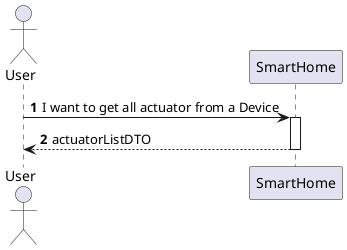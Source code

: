 @startuml

!pragma layout smetana

autonumber

actor "User" as User
participant "SmartHome" as SH

User -> SH : I want to get all actuator from a Device
activate SH

SH --> User : actuatorListDTO
deactivate SH

@enduml